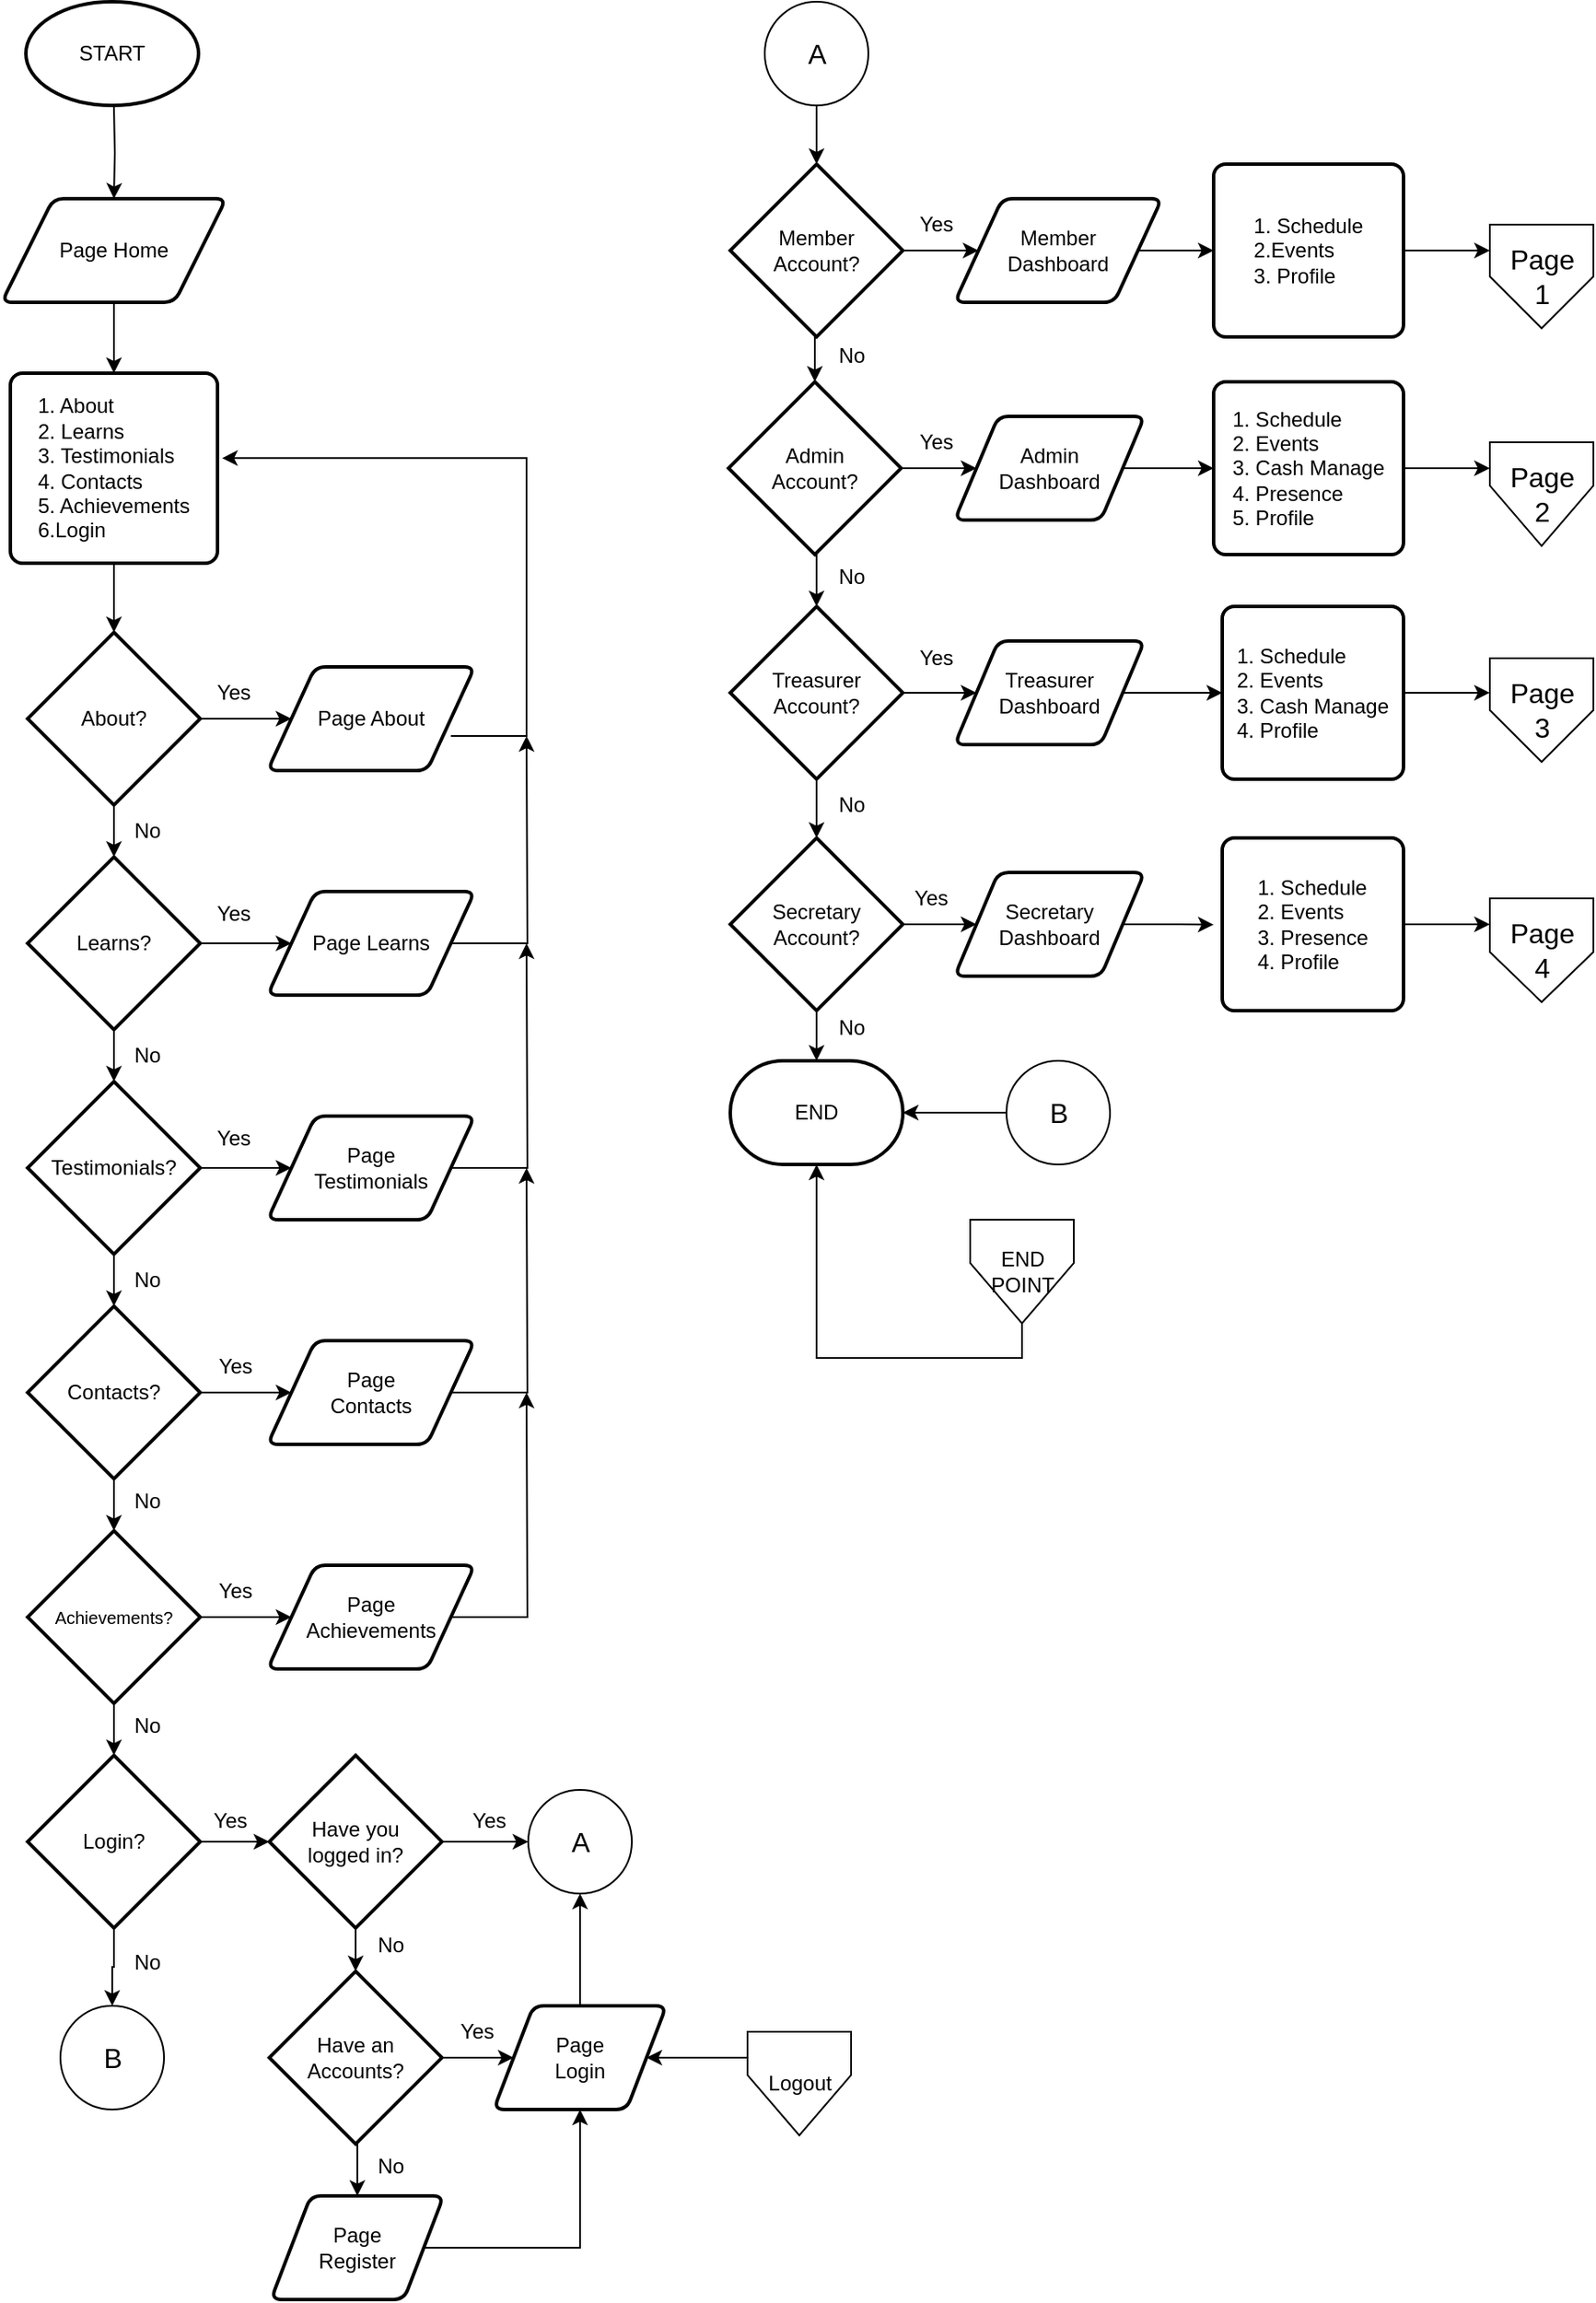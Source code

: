 <mxfile version="24.7.6">
  <diagram name="Page-1" id="wOFecBDlJIVbzIcXYYMD">
    <mxGraphModel dx="1500" dy="873" grid="1" gridSize="10" guides="1" tooltips="1" connect="1" arrows="0" fold="1" page="1" pageScale="1" pageWidth="1169" pageHeight="1654" background="none" math="0" shadow="0">
      <root>
        <mxCell id="0" />
        <mxCell id="1" parent="0" />
        <mxCell id="Z7GuNcyc4GhH8mUC39YF-6" value="" style="edgeStyle=orthogonalEdgeStyle;rounded=0;orthogonalLoop=1;jettySize=auto;html=1;labelBorderColor=none;" parent="1" target="Z7GuNcyc4GhH8mUC39YF-3" edge="1">
          <mxGeometry relative="1" as="geometry">
            <mxPoint x="188" y="220" as="sourcePoint" />
          </mxGeometry>
        </mxCell>
        <mxCell id="Z7GuNcyc4GhH8mUC39YF-1" value="START" style="strokeWidth=2;html=1;shape=mxgraph.flowchart.start_1;whiteSpace=wrap;labelBorderColor=none;" parent="1" vertex="1">
          <mxGeometry x="137" y="160" width="100" height="60" as="geometry" />
        </mxCell>
        <mxCell id="Z7GuNcyc4GhH8mUC39YF-5" value="" style="edgeStyle=orthogonalEdgeStyle;rounded=0;orthogonalLoop=1;jettySize=auto;html=1;labelBorderColor=none;" parent="1" source="Z7GuNcyc4GhH8mUC39YF-3" target="Z7GuNcyc4GhH8mUC39YF-4" edge="1">
          <mxGeometry relative="1" as="geometry" />
        </mxCell>
        <mxCell id="Z7GuNcyc4GhH8mUC39YF-3" value="Page Home" style="shape=parallelogram;html=1;strokeWidth=2;perimeter=parallelogramPerimeter;whiteSpace=wrap;rounded=1;arcSize=12;size=0.23;labelBorderColor=none;" parent="1" vertex="1">
          <mxGeometry x="123" y="274" width="130" height="60" as="geometry" />
        </mxCell>
        <mxCell id="Z7GuNcyc4GhH8mUC39YF-8" value="" style="edgeStyle=orthogonalEdgeStyle;rounded=0;orthogonalLoop=1;jettySize=auto;html=1;labelBorderColor=none;" parent="1" source="Z7GuNcyc4GhH8mUC39YF-4" target="Z7GuNcyc4GhH8mUC39YF-7" edge="1">
          <mxGeometry relative="1" as="geometry" />
        </mxCell>
        <mxCell id="Z7GuNcyc4GhH8mUC39YF-4" value="&lt;div style=&quot;text-align: justify;&quot;&gt;&lt;span style=&quot;background-color: initial;&quot;&gt;1. About&lt;/span&gt;&lt;/div&gt;&lt;div style=&quot;text-align: justify;&quot;&gt;2. Learns&lt;/div&gt;&lt;div style=&quot;text-align: justify;&quot;&gt;3. Testimonials&lt;/div&gt;&lt;div style=&quot;text-align: justify;&quot;&gt;4. Contacts&lt;/div&gt;&lt;div style=&quot;text-align: justify;&quot;&gt;5. Achievements&lt;/div&gt;&lt;div style=&quot;text-align: justify;&quot;&gt;6.Login&lt;/div&gt;" style="rounded=1;whiteSpace=wrap;html=1;absoluteArcSize=1;arcSize=14;strokeWidth=2;labelBorderColor=none;" parent="1" vertex="1">
          <mxGeometry x="128" y="375" width="120" height="110" as="geometry" />
        </mxCell>
        <mxCell id="Z7GuNcyc4GhH8mUC39YF-10" value="" style="edgeStyle=orthogonalEdgeStyle;rounded=0;orthogonalLoop=1;jettySize=auto;html=1;labelBorderColor=none;" parent="1" source="Z7GuNcyc4GhH8mUC39YF-7" target="Z7GuNcyc4GhH8mUC39YF-9" edge="1">
          <mxGeometry relative="1" as="geometry" />
        </mxCell>
        <mxCell id="Z7GuNcyc4GhH8mUC39YF-25" style="edgeStyle=orthogonalEdgeStyle;rounded=0;orthogonalLoop=1;jettySize=auto;html=1;exitX=1;exitY=0.5;exitDx=0;exitDy=0;exitPerimeter=0;entryX=0;entryY=0.5;entryDx=0;entryDy=0;labelBorderColor=none;" parent="1" source="Z7GuNcyc4GhH8mUC39YF-7" target="Z7GuNcyc4GhH8mUC39YF-23" edge="1">
          <mxGeometry relative="1" as="geometry" />
        </mxCell>
        <mxCell id="Z7GuNcyc4GhH8mUC39YF-7" value="About?" style="strokeWidth=2;html=1;shape=mxgraph.flowchart.decision;whiteSpace=wrap;labelBorderColor=none;" parent="1" vertex="1">
          <mxGeometry x="138" y="525" width="100" height="100" as="geometry" />
        </mxCell>
        <mxCell id="Z7GuNcyc4GhH8mUC39YF-13" value="" style="edgeStyle=orthogonalEdgeStyle;rounded=0;orthogonalLoop=1;jettySize=auto;html=1;labelBorderColor=none;" parent="1" source="Z7GuNcyc4GhH8mUC39YF-9" target="Z7GuNcyc4GhH8mUC39YF-12" edge="1">
          <mxGeometry relative="1" as="geometry" />
        </mxCell>
        <mxCell id="Z7GuNcyc4GhH8mUC39YF-31" style="edgeStyle=orthogonalEdgeStyle;rounded=0;orthogonalLoop=1;jettySize=auto;html=1;exitX=1;exitY=0.5;exitDx=0;exitDy=0;exitPerimeter=0;entryX=0;entryY=0.5;entryDx=0;entryDy=0;labelBorderColor=none;" parent="1" source="Z7GuNcyc4GhH8mUC39YF-9" target="Z7GuNcyc4GhH8mUC39YF-30" edge="1">
          <mxGeometry relative="1" as="geometry" />
        </mxCell>
        <mxCell id="Z7GuNcyc4GhH8mUC39YF-9" value="Learns?" style="strokeWidth=2;html=1;shape=mxgraph.flowchart.decision;whiteSpace=wrap;labelBorderColor=none;" parent="1" vertex="1">
          <mxGeometry x="138" y="655" width="100" height="100" as="geometry" />
        </mxCell>
        <mxCell id="Z7GuNcyc4GhH8mUC39YF-11" value="No" style="text;html=1;align=center;verticalAlign=middle;resizable=0;points=[];autosize=1;strokeColor=none;fillColor=none;labelBorderColor=none;" parent="1" vertex="1">
          <mxGeometry x="187" y="625" width="40" height="30" as="geometry" />
        </mxCell>
        <mxCell id="Z7GuNcyc4GhH8mUC39YF-16" value="" style="edgeStyle=orthogonalEdgeStyle;rounded=0;orthogonalLoop=1;jettySize=auto;html=1;labelBorderColor=none;" parent="1" source="Z7GuNcyc4GhH8mUC39YF-12" target="Z7GuNcyc4GhH8mUC39YF-15" edge="1">
          <mxGeometry relative="1" as="geometry" />
        </mxCell>
        <mxCell id="Z7GuNcyc4GhH8mUC39YF-34" style="edgeStyle=orthogonalEdgeStyle;rounded=0;orthogonalLoop=1;jettySize=auto;html=1;exitX=1;exitY=0.5;exitDx=0;exitDy=0;exitPerimeter=0;entryX=0;entryY=0.5;entryDx=0;entryDy=0;labelBorderColor=none;" parent="1" source="Z7GuNcyc4GhH8mUC39YF-12" target="Z7GuNcyc4GhH8mUC39YF-33" edge="1">
          <mxGeometry relative="1" as="geometry" />
        </mxCell>
        <mxCell id="Z7GuNcyc4GhH8mUC39YF-12" value="Testimonials?" style="strokeWidth=2;html=1;shape=mxgraph.flowchart.decision;whiteSpace=wrap;labelBorderColor=none;" parent="1" vertex="1">
          <mxGeometry x="138" y="785" width="100" height="100" as="geometry" />
        </mxCell>
        <mxCell id="Z7GuNcyc4GhH8mUC39YF-14" value="No" style="text;html=1;align=center;verticalAlign=middle;resizable=0;points=[];autosize=1;strokeColor=none;fillColor=none;labelBorderColor=none;" parent="1" vertex="1">
          <mxGeometry x="187" y="755" width="40" height="30" as="geometry" />
        </mxCell>
        <mxCell id="Z7GuNcyc4GhH8mUC39YF-19" value="" style="edgeStyle=orthogonalEdgeStyle;rounded=0;orthogonalLoop=1;jettySize=auto;html=1;labelBorderColor=none;" parent="1" source="Z7GuNcyc4GhH8mUC39YF-15" target="Z7GuNcyc4GhH8mUC39YF-18" edge="1">
          <mxGeometry relative="1" as="geometry" />
        </mxCell>
        <mxCell id="Z7GuNcyc4GhH8mUC39YF-38" style="edgeStyle=orthogonalEdgeStyle;rounded=0;orthogonalLoop=1;jettySize=auto;html=1;exitX=1;exitY=0.5;exitDx=0;exitDy=0;exitPerimeter=0;labelBorderColor=none;" parent="1" source="Z7GuNcyc4GhH8mUC39YF-15" target="Z7GuNcyc4GhH8mUC39YF-36" edge="1">
          <mxGeometry relative="1" as="geometry" />
        </mxCell>
        <mxCell id="Z7GuNcyc4GhH8mUC39YF-15" value="Contacts?" style="strokeWidth=2;html=1;shape=mxgraph.flowchart.decision;whiteSpace=wrap;labelBorderColor=none;" parent="1" vertex="1">
          <mxGeometry x="138" y="915" width="100" height="100" as="geometry" />
        </mxCell>
        <mxCell id="Z7GuNcyc4GhH8mUC39YF-17" value="No" style="text;html=1;align=center;verticalAlign=middle;resizable=0;points=[];autosize=1;strokeColor=none;fillColor=none;labelBorderColor=none;" parent="1" vertex="1">
          <mxGeometry x="187" y="885" width="40" height="30" as="geometry" />
        </mxCell>
        <mxCell id="Z7GuNcyc4GhH8mUC39YF-41" style="edgeStyle=orthogonalEdgeStyle;rounded=0;orthogonalLoop=1;jettySize=auto;html=1;exitX=1;exitY=0.5;exitDx=0;exitDy=0;exitPerimeter=0;entryX=0;entryY=0.5;entryDx=0;entryDy=0;labelBorderColor=none;" parent="1" source="Z7GuNcyc4GhH8mUC39YF-18" target="Z7GuNcyc4GhH8mUC39YF-40" edge="1">
          <mxGeometry relative="1" as="geometry" />
        </mxCell>
        <mxCell id="Z7GuNcyc4GhH8mUC39YF-18" value="&lt;font style=&quot;font-size: 10px;&quot;&gt;Achievements?&lt;/font&gt;" style="strokeWidth=2;html=1;shape=mxgraph.flowchart.decision;whiteSpace=wrap;labelBorderColor=none;" parent="1" vertex="1">
          <mxGeometry x="138" y="1045" width="100" height="100" as="geometry" />
        </mxCell>
        <mxCell id="Z7GuNcyc4GhH8mUC39YF-20" value="No" style="text;html=1;align=center;verticalAlign=middle;resizable=0;points=[];autosize=1;strokeColor=none;fillColor=none;labelBorderColor=none;" parent="1" vertex="1">
          <mxGeometry x="187" y="1013" width="40" height="30" as="geometry" />
        </mxCell>
        <mxCell id="Z7GuNcyc4GhH8mUC39YF-21" value="Login?" style="strokeWidth=2;html=1;shape=mxgraph.flowchart.decision;whiteSpace=wrap;labelBorderColor=none;" parent="1" vertex="1">
          <mxGeometry x="138" y="1175" width="100" height="100" as="geometry" />
        </mxCell>
        <mxCell id="Z7GuNcyc4GhH8mUC39YF-22" style="edgeStyle=orthogonalEdgeStyle;rounded=0;orthogonalLoop=1;jettySize=auto;html=1;exitX=0.5;exitY=1;exitDx=0;exitDy=0;exitPerimeter=0;entryX=0.5;entryY=0;entryDx=0;entryDy=0;entryPerimeter=0;labelBorderColor=none;" parent="1" source="Z7GuNcyc4GhH8mUC39YF-18" target="Z7GuNcyc4GhH8mUC39YF-21" edge="1">
          <mxGeometry relative="1" as="geometry" />
        </mxCell>
        <mxCell id="Z7GuNcyc4GhH8mUC39YF-29" style="edgeStyle=elbowEdgeStyle;rounded=0;orthogonalLoop=1;jettySize=auto;html=1;exitX=1;exitY=0.5;exitDx=0;exitDy=0;entryX=1.022;entryY=0.447;entryDx=0;entryDy=0;entryPerimeter=0;labelBorderColor=none;" parent="1" target="Z7GuNcyc4GhH8mUC39YF-4" edge="1">
          <mxGeometry relative="1" as="geometry">
            <mxPoint x="367" y="425" as="targetPoint" />
            <mxPoint x="383.2" y="585" as="sourcePoint" />
            <Array as="points">
              <mxPoint x="427" y="505" />
            </Array>
          </mxGeometry>
        </mxCell>
        <mxCell id="Z7GuNcyc4GhH8mUC39YF-23" value="Page About" style="shape=parallelogram;html=1;strokeWidth=2;perimeter=parallelogramPerimeter;whiteSpace=wrap;rounded=1;arcSize=12;size=0.23;labelBorderColor=none;" parent="1" vertex="1">
          <mxGeometry x="277" y="545" width="120" height="60" as="geometry" />
        </mxCell>
        <mxCell id="Z7GuNcyc4GhH8mUC39YF-26" value="Yes" style="text;html=1;align=center;verticalAlign=middle;resizable=0;points=[];autosize=1;strokeColor=none;fillColor=none;labelBorderColor=none;" parent="1" vertex="1">
          <mxGeometry x="237" y="545" width="40" height="30" as="geometry" />
        </mxCell>
        <mxCell id="Z7GuNcyc4GhH8mUC39YF-32" style="edgeStyle=orthogonalEdgeStyle;rounded=0;orthogonalLoop=1;jettySize=auto;html=1;exitX=1;exitY=0.5;exitDx=0;exitDy=0;labelBorderColor=none;" parent="1" source="Z7GuNcyc4GhH8mUC39YF-30" edge="1">
          <mxGeometry relative="1" as="geometry">
            <mxPoint x="427" y="585" as="targetPoint" />
          </mxGeometry>
        </mxCell>
        <mxCell id="Z7GuNcyc4GhH8mUC39YF-30" value="Page Learns" style="shape=parallelogram;html=1;strokeWidth=2;perimeter=parallelogramPerimeter;whiteSpace=wrap;rounded=1;arcSize=12;size=0.23;labelBorderColor=none;" parent="1" vertex="1">
          <mxGeometry x="277" y="675" width="120" height="60" as="geometry" />
        </mxCell>
        <mxCell id="Z7GuNcyc4GhH8mUC39YF-35" style="edgeStyle=orthogonalEdgeStyle;rounded=0;orthogonalLoop=1;jettySize=auto;html=1;exitX=1;exitY=0.5;exitDx=0;exitDy=0;labelBorderColor=none;" parent="1" source="Z7GuNcyc4GhH8mUC39YF-33" edge="1">
          <mxGeometry relative="1" as="geometry">
            <mxPoint x="427" y="705" as="targetPoint" />
          </mxGeometry>
        </mxCell>
        <mxCell id="Z7GuNcyc4GhH8mUC39YF-33" value="Page&lt;div&gt;Testimonials&lt;/div&gt;" style="shape=parallelogram;html=1;strokeWidth=2;perimeter=parallelogramPerimeter;whiteSpace=wrap;rounded=1;arcSize=12;size=0.23;labelBorderColor=none;" parent="1" vertex="1">
          <mxGeometry x="277" y="805" width="120" height="60" as="geometry" />
        </mxCell>
        <mxCell id="Z7GuNcyc4GhH8mUC39YF-39" style="edgeStyle=orthogonalEdgeStyle;rounded=0;orthogonalLoop=1;jettySize=auto;html=1;exitX=1;exitY=0.5;exitDx=0;exitDy=0;labelBorderColor=none;" parent="1" source="Z7GuNcyc4GhH8mUC39YF-36" edge="1">
          <mxGeometry relative="1" as="geometry">
            <mxPoint x="427" y="835" as="targetPoint" />
          </mxGeometry>
        </mxCell>
        <mxCell id="Z7GuNcyc4GhH8mUC39YF-36" value="Page&lt;div&gt;Contacts&lt;/div&gt;" style="shape=parallelogram;html=1;strokeWidth=2;perimeter=parallelogramPerimeter;whiteSpace=wrap;rounded=1;arcSize=12;size=0.23;labelBorderColor=none;" parent="1" vertex="1">
          <mxGeometry x="277" y="935" width="120" height="60" as="geometry" />
        </mxCell>
        <mxCell id="Z7GuNcyc4GhH8mUC39YF-42" style="edgeStyle=orthogonalEdgeStyle;rounded=0;orthogonalLoop=1;jettySize=auto;html=1;exitX=1;exitY=0.5;exitDx=0;exitDy=0;labelBorderColor=none;" parent="1" source="Z7GuNcyc4GhH8mUC39YF-40" edge="1">
          <mxGeometry relative="1" as="geometry">
            <mxPoint x="427" y="965" as="targetPoint" />
          </mxGeometry>
        </mxCell>
        <mxCell id="Z7GuNcyc4GhH8mUC39YF-40" value="Page&lt;div&gt;Achievements&lt;/div&gt;" style="shape=parallelogram;html=1;strokeWidth=2;perimeter=parallelogramPerimeter;whiteSpace=wrap;rounded=1;arcSize=12;size=0.23;labelBorderColor=none;" parent="1" vertex="1">
          <mxGeometry x="277" y="1065" width="120" height="60" as="geometry" />
        </mxCell>
        <mxCell id="K-VxU4fRmzj4R5okDVpe-3" style="edgeStyle=orthogonalEdgeStyle;rounded=0;orthogonalLoop=1;jettySize=auto;html=1;exitX=1;exitY=0.5;exitDx=0;exitDy=0;exitPerimeter=0;labelBorderColor=none;" parent="1" source="Z7GuNcyc4GhH8mUC39YF-43" target="K-VxU4fRmzj4R5okDVpe-2" edge="1">
          <mxGeometry relative="1" as="geometry" />
        </mxCell>
        <mxCell id="K-VxU4fRmzj4R5okDVpe-6" style="edgeStyle=orthogonalEdgeStyle;rounded=0;orthogonalLoop=1;jettySize=auto;html=1;exitX=0.5;exitY=1;exitDx=0;exitDy=0;exitPerimeter=0;entryX=0.5;entryY=0;entryDx=0;entryDy=0;labelBorderColor=none;" parent="1" source="Z7GuNcyc4GhH8mUC39YF-43" target="K-VxU4fRmzj4R5okDVpe-5" edge="1">
          <mxGeometry relative="1" as="geometry" />
        </mxCell>
        <mxCell id="Z7GuNcyc4GhH8mUC39YF-43" value="&lt;font style=&quot;font-size: 12px;&quot;&gt;Have an&lt;/font&gt;&lt;div&gt;&lt;font style=&quot;font-size: 12px;&quot;&gt;Accounts?&lt;/font&gt;&lt;/div&gt;" style="strokeWidth=2;html=1;shape=mxgraph.flowchart.decision;whiteSpace=wrap;labelBorderColor=none;" parent="1" vertex="1">
          <mxGeometry x="278" y="1300" width="100" height="100" as="geometry" />
        </mxCell>
        <mxCell id="Z7GuNcyc4GhH8mUC39YF-45" value="No" style="text;html=1;align=center;verticalAlign=middle;resizable=0;points=[];autosize=1;strokeColor=none;fillColor=none;labelBorderColor=none;" parent="1" vertex="1">
          <mxGeometry x="187" y="1143" width="40" height="30" as="geometry" />
        </mxCell>
        <mxCell id="Z7GuNcyc4GhH8mUC39YF-46" value="Yes" style="text;html=1;align=center;verticalAlign=middle;resizable=0;points=[];autosize=1;strokeColor=none;fillColor=none;labelBorderColor=none;" parent="1" vertex="1">
          <mxGeometry x="237" y="673" width="40" height="30" as="geometry" />
        </mxCell>
        <mxCell id="Z7GuNcyc4GhH8mUC39YF-47" value="Yes" style="text;html=1;align=center;verticalAlign=middle;resizable=0;points=[];autosize=1;strokeColor=none;fillColor=none;labelBorderColor=none;" parent="1" vertex="1">
          <mxGeometry x="237" y="803" width="40" height="30" as="geometry" />
        </mxCell>
        <mxCell id="Z7GuNcyc4GhH8mUC39YF-48" value="Yes" style="text;html=1;align=center;verticalAlign=middle;resizable=0;points=[];autosize=1;strokeColor=none;fillColor=none;labelBorderColor=none;" parent="1" vertex="1">
          <mxGeometry x="238" y="935" width="40" height="30" as="geometry" />
        </mxCell>
        <mxCell id="Z7GuNcyc4GhH8mUC39YF-49" value="Yes" style="text;html=1;align=center;verticalAlign=middle;resizable=0;points=[];autosize=1;strokeColor=none;fillColor=none;labelBorderColor=none;" parent="1" vertex="1">
          <mxGeometry x="238" y="1065" width="40" height="30" as="geometry" />
        </mxCell>
        <mxCell id="K-VxU4fRmzj4R5okDVpe-2" value="Page&lt;div&gt;Login&lt;/div&gt;" style="shape=parallelogram;html=1;strokeWidth=2;perimeter=parallelogramPerimeter;whiteSpace=wrap;rounded=1;arcSize=12;size=0.23;labelBorderColor=none;" parent="1" vertex="1">
          <mxGeometry x="408" y="1320" width="100" height="60" as="geometry" />
        </mxCell>
        <mxCell id="K-VxU4fRmzj4R5okDVpe-4" value="Yes" style="text;html=1;align=center;verticalAlign=middle;resizable=0;points=[];autosize=1;strokeColor=none;fillColor=none;labelBorderColor=none;" parent="1" vertex="1">
          <mxGeometry x="378" y="1320" width="40" height="30" as="geometry" />
        </mxCell>
        <mxCell id="K-VxU4fRmzj4R5okDVpe-32" style="edgeStyle=orthogonalEdgeStyle;rounded=0;orthogonalLoop=1;jettySize=auto;html=1;exitX=1;exitY=0.5;exitDx=0;exitDy=0;entryX=0.5;entryY=1;entryDx=0;entryDy=0;labelBorderColor=none;" parent="1" source="K-VxU4fRmzj4R5okDVpe-5" target="K-VxU4fRmzj4R5okDVpe-2" edge="1">
          <mxGeometry relative="1" as="geometry">
            <mxPoint x="416" y="1460.385" as="targetPoint" />
          </mxGeometry>
        </mxCell>
        <mxCell id="K-VxU4fRmzj4R5okDVpe-5" value="Page&lt;div&gt;Register&lt;/div&gt;" style="shape=parallelogram;html=1;strokeWidth=2;perimeter=parallelogramPerimeter;whiteSpace=wrap;rounded=1;arcSize=12;size=0.23;labelBorderColor=none;" parent="1" vertex="1">
          <mxGeometry x="279" y="1430" width="100" height="60" as="geometry" />
        </mxCell>
        <mxCell id="K-VxU4fRmzj4R5okDVpe-8" value="No" style="text;html=1;align=center;verticalAlign=middle;resizable=0;points=[];autosize=1;strokeColor=none;fillColor=none;labelBorderColor=none;" parent="1" vertex="1">
          <mxGeometry x="328" y="1398" width="40" height="30" as="geometry" />
        </mxCell>
        <mxCell id="K-VxU4fRmzj4R5okDVpe-10" value="&lt;font style=&quot;font-size: 16px;&quot;&gt;A&lt;/font&gt;" style="verticalLabelPosition=middle;verticalAlign=middle;html=1;shape=mxgraph.flowchart.on-page_reference;labelPosition=center;align=center;labelBorderColor=none;" parent="1" vertex="1">
          <mxGeometry x="428" y="1195" width="60" height="60" as="geometry" />
        </mxCell>
        <mxCell id="K-VxU4fRmzj4R5okDVpe-13" style="edgeStyle=orthogonalEdgeStyle;rounded=0;orthogonalLoop=1;jettySize=auto;html=1;exitX=0.5;exitY=0;exitDx=0;exitDy=0;entryX=0.5;entryY=1;entryDx=0;entryDy=0;entryPerimeter=0;labelBorderColor=none;" parent="1" source="K-VxU4fRmzj4R5okDVpe-2" target="K-VxU4fRmzj4R5okDVpe-10" edge="1">
          <mxGeometry relative="1" as="geometry" />
        </mxCell>
        <mxCell id="K-VxU4fRmzj4R5okDVpe-14" value="&lt;font style=&quot;font-size: 16px;&quot;&gt;A&lt;/font&gt;" style="verticalLabelPosition=middle;verticalAlign=middle;html=1;shape=mxgraph.flowchart.on-page_reference;labelPosition=center;align=center;labelBorderColor=none;" parent="1" vertex="1">
          <mxGeometry x="565" y="160" width="60" height="60" as="geometry" />
        </mxCell>
        <mxCell id="K-VxU4fRmzj4R5okDVpe-19" style="edgeStyle=orthogonalEdgeStyle;rounded=0;orthogonalLoop=1;jettySize=auto;html=1;exitX=1;exitY=0.5;exitDx=0;exitDy=0;exitPerimeter=0;entryX=0;entryY=0.5;entryDx=0;entryDy=0;labelBorderColor=none;" parent="1" source="K-VxU4fRmzj4R5okDVpe-16" target="K-VxU4fRmzj4R5okDVpe-18" edge="1">
          <mxGeometry relative="1" as="geometry" />
        </mxCell>
        <mxCell id="K-VxU4fRmzj4R5okDVpe-16" value="Member&lt;div&gt;Account?&lt;/div&gt;" style="strokeWidth=2;html=1;shape=mxgraph.flowchart.decision;whiteSpace=wrap;labelBorderColor=none;" parent="1" vertex="1">
          <mxGeometry x="545" y="254" width="100" height="100" as="geometry" />
        </mxCell>
        <mxCell id="K-VxU4fRmzj4R5okDVpe-17" style="edgeStyle=orthogonalEdgeStyle;rounded=0;orthogonalLoop=1;jettySize=auto;html=1;exitX=0.5;exitY=1;exitDx=0;exitDy=0;exitPerimeter=0;entryX=0.5;entryY=0;entryDx=0;entryDy=0;entryPerimeter=0;labelBorderColor=none;" parent="1" source="K-VxU4fRmzj4R5okDVpe-14" target="K-VxU4fRmzj4R5okDVpe-16" edge="1">
          <mxGeometry relative="1" as="geometry" />
        </mxCell>
        <mxCell id="K-VxU4fRmzj4R5okDVpe-22" style="edgeStyle=orthogonalEdgeStyle;rounded=0;orthogonalLoop=1;jettySize=auto;html=1;exitX=1;exitY=0.5;exitDx=0;exitDy=0;entryX=0;entryY=0.5;entryDx=0;entryDy=0;labelBorderColor=none;" parent="1" source="K-VxU4fRmzj4R5okDVpe-18" target="K-VxU4fRmzj4R5okDVpe-21" edge="1">
          <mxGeometry relative="1" as="geometry" />
        </mxCell>
        <mxCell id="K-VxU4fRmzj4R5okDVpe-18" value="&lt;div&gt;Member&lt;/div&gt;&lt;div&gt;Dashboard&lt;/div&gt;" style="shape=parallelogram;html=1;strokeWidth=2;perimeter=parallelogramPerimeter;whiteSpace=wrap;rounded=1;arcSize=12;size=0.23;labelBorderColor=none;" parent="1" vertex="1">
          <mxGeometry x="675" y="274" width="120" height="60" as="geometry" />
        </mxCell>
        <mxCell id="K-VxU4fRmzj4R5okDVpe-20" value="Yes" style="text;html=1;align=center;verticalAlign=middle;resizable=0;points=[];autosize=1;strokeColor=none;fillColor=none;labelBorderColor=none;" parent="1" vertex="1">
          <mxGeometry x="644" y="274" width="40" height="30" as="geometry" />
        </mxCell>
        <mxCell id="S5sTAT7ZZBU8H_Rt4JTI-24" style="edgeStyle=orthogonalEdgeStyle;rounded=0;orthogonalLoop=1;jettySize=auto;html=1;exitX=1;exitY=0.5;exitDx=0;exitDy=0;entryX=0;entryY=0.25;entryDx=0;entryDy=0;labelBorderColor=none;" parent="1" source="K-VxU4fRmzj4R5okDVpe-21" target="S5sTAT7ZZBU8H_Rt4JTI-14" edge="1">
          <mxGeometry relative="1" as="geometry" />
        </mxCell>
        <mxCell id="K-VxU4fRmzj4R5okDVpe-21" value="&lt;div style=&quot;text-align: justify;&quot;&gt;&lt;span style=&quot;background-color: initial;&quot;&gt;1. Schedule&lt;/span&gt;&lt;/div&gt;&lt;div style=&quot;text-align: justify;&quot;&gt;2.Events&lt;/div&gt;&lt;div style=&quot;text-align: justify;&quot;&gt;3. Profile&lt;/div&gt;" style="rounded=1;whiteSpace=wrap;html=1;absoluteArcSize=1;arcSize=14;strokeWidth=2;labelBorderColor=none;" parent="1" vertex="1">
          <mxGeometry x="825" y="254" width="110" height="100" as="geometry" />
        </mxCell>
        <mxCell id="K-VxU4fRmzj4R5okDVpe-28" style="edgeStyle=orthogonalEdgeStyle;rounded=0;orthogonalLoop=1;jettySize=auto;html=1;exitX=1;exitY=0.5;exitDx=0;exitDy=0;exitPerimeter=0;entryX=0;entryY=0.5;entryDx=0;entryDy=0;labelBorderColor=none;" parent="1" source="K-VxU4fRmzj4R5okDVpe-23" target="K-VxU4fRmzj4R5okDVpe-26" edge="1">
          <mxGeometry relative="1" as="geometry" />
        </mxCell>
        <mxCell id="K-VxU4fRmzj4R5okDVpe-23" value="Admin&lt;div&gt;Account?&lt;/div&gt;" style="strokeWidth=2;html=1;shape=mxgraph.flowchart.decision;whiteSpace=wrap;labelBorderColor=none;" parent="1" vertex="1">
          <mxGeometry x="544" y="380" width="100" height="100" as="geometry" />
        </mxCell>
        <mxCell id="K-VxU4fRmzj4R5okDVpe-24" style="edgeStyle=orthogonalEdgeStyle;rounded=0;orthogonalLoop=1;jettySize=auto;html=1;exitX=0.5;exitY=1;exitDx=0;exitDy=0;exitPerimeter=0;entryX=0.5;entryY=0;entryDx=0;entryDy=0;entryPerimeter=0;labelBorderColor=none;" parent="1" source="K-VxU4fRmzj4R5okDVpe-16" target="K-VxU4fRmzj4R5okDVpe-23" edge="1">
          <mxGeometry relative="1" as="geometry" />
        </mxCell>
        <mxCell id="K-VxU4fRmzj4R5okDVpe-25" value="No" style="text;html=1;align=center;verticalAlign=middle;resizable=0;points=[];autosize=1;strokeColor=none;fillColor=none;labelBorderColor=none;" parent="1" vertex="1">
          <mxGeometry x="595" y="350" width="40" height="30" as="geometry" />
        </mxCell>
        <mxCell id="K-VxU4fRmzj4R5okDVpe-31" style="edgeStyle=orthogonalEdgeStyle;rounded=0;orthogonalLoop=1;jettySize=auto;html=1;exitX=1;exitY=0.5;exitDx=0;exitDy=0;entryX=0;entryY=0.5;entryDx=0;entryDy=0;labelBorderColor=none;" parent="1" source="K-VxU4fRmzj4R5okDVpe-26" target="K-VxU4fRmzj4R5okDVpe-30" edge="1">
          <mxGeometry relative="1" as="geometry" />
        </mxCell>
        <mxCell id="K-VxU4fRmzj4R5okDVpe-26" value="Admin&lt;div&gt;Dashboard&lt;/div&gt;" style="shape=parallelogram;html=1;strokeWidth=2;perimeter=parallelogramPerimeter;whiteSpace=wrap;rounded=1;arcSize=12;size=0.23;labelBorderColor=none;" parent="1" vertex="1">
          <mxGeometry x="675" y="400" width="110" height="60" as="geometry" />
        </mxCell>
        <mxCell id="K-VxU4fRmzj4R5okDVpe-29" value="Yes" style="text;html=1;align=center;verticalAlign=middle;resizable=0;points=[];autosize=1;strokeColor=none;fillColor=none;labelBorderColor=none;" parent="1" vertex="1">
          <mxGeometry x="644" y="400" width="40" height="30" as="geometry" />
        </mxCell>
        <mxCell id="S5sTAT7ZZBU8H_Rt4JTI-23" style="edgeStyle=orthogonalEdgeStyle;rounded=0;orthogonalLoop=1;jettySize=auto;html=1;exitX=1;exitY=0.5;exitDx=0;exitDy=0;entryX=0;entryY=0.25;entryDx=0;entryDy=0;labelBorderColor=none;" parent="1" source="K-VxU4fRmzj4R5okDVpe-30" target="S5sTAT7ZZBU8H_Rt4JTI-16" edge="1">
          <mxGeometry relative="1" as="geometry" />
        </mxCell>
        <mxCell id="K-VxU4fRmzj4R5okDVpe-30" value="&lt;div style=&quot;text-align: justify;&quot;&gt;&lt;span style=&quot;background-color: initial;&quot;&gt;1. Schedule&lt;/span&gt;&lt;/div&gt;&lt;div style=&quot;text-align: justify;&quot;&gt;2. Events&lt;/div&gt;&lt;div style=&quot;text-align: justify;&quot;&gt;3. Cash Manage&lt;/div&gt;&lt;div style=&quot;text-align: justify;&quot;&gt;4. Presence&lt;/div&gt;&lt;div style=&quot;text-align: justify;&quot;&gt;5. Profile&lt;/div&gt;" style="rounded=1;whiteSpace=wrap;html=1;absoluteArcSize=1;arcSize=14;strokeWidth=2;labelBorderColor=none;" parent="1" vertex="1">
          <mxGeometry x="825" y="380" width="110" height="100" as="geometry" />
        </mxCell>
        <mxCell id="K-VxU4fRmzj4R5okDVpe-37" style="edgeStyle=orthogonalEdgeStyle;rounded=0;orthogonalLoop=1;jettySize=auto;html=1;exitX=1;exitY=0.5;exitDx=0;exitDy=0;exitPerimeter=0;entryX=0;entryY=0.5;entryDx=0;entryDy=0;labelBorderColor=none;" parent="1" source="K-VxU4fRmzj4R5okDVpe-33" target="K-VxU4fRmzj4R5okDVpe-36" edge="1">
          <mxGeometry relative="1" as="geometry" />
        </mxCell>
        <mxCell id="K-VxU4fRmzj4R5okDVpe-33" value="&lt;div&gt;Treasurer&lt;/div&gt;&lt;div&gt;Account?&lt;/div&gt;" style="strokeWidth=2;html=1;shape=mxgraph.flowchart.decision;whiteSpace=wrap;labelBorderColor=none;" parent="1" vertex="1">
          <mxGeometry x="545" y="510" width="100" height="100" as="geometry" />
        </mxCell>
        <mxCell id="K-VxU4fRmzj4R5okDVpe-34" style="edgeStyle=orthogonalEdgeStyle;rounded=0;orthogonalLoop=1;jettySize=auto;html=1;exitX=0.5;exitY=1;exitDx=0;exitDy=0;exitPerimeter=0;entryX=0.5;entryY=0;entryDx=0;entryDy=0;entryPerimeter=0;labelBorderColor=none;" parent="1" source="K-VxU4fRmzj4R5okDVpe-23" target="K-VxU4fRmzj4R5okDVpe-33" edge="1">
          <mxGeometry relative="1" as="geometry" />
        </mxCell>
        <mxCell id="K-VxU4fRmzj4R5okDVpe-35" value="No" style="text;html=1;align=center;verticalAlign=middle;resizable=0;points=[];autosize=1;strokeColor=none;fillColor=none;labelBorderColor=none;" parent="1" vertex="1">
          <mxGeometry x="595" y="478" width="40" height="30" as="geometry" />
        </mxCell>
        <mxCell id="K-VxU4fRmzj4R5okDVpe-39" style="edgeStyle=orthogonalEdgeStyle;rounded=0;orthogonalLoop=1;jettySize=auto;html=1;exitX=1;exitY=0.5;exitDx=0;exitDy=0;entryX=0;entryY=0.5;entryDx=0;entryDy=0;labelBorderColor=none;" parent="1" source="K-VxU4fRmzj4R5okDVpe-36" target="K-VxU4fRmzj4R5okDVpe-38" edge="1">
          <mxGeometry relative="1" as="geometry" />
        </mxCell>
        <mxCell id="K-VxU4fRmzj4R5okDVpe-36" value="Treasurer&lt;div&gt;Dashboard&lt;/div&gt;" style="shape=parallelogram;html=1;strokeWidth=2;perimeter=parallelogramPerimeter;whiteSpace=wrap;rounded=1;arcSize=12;size=0.23;labelBorderColor=none;" parent="1" vertex="1">
          <mxGeometry x="675" y="530" width="110" height="60" as="geometry" />
        </mxCell>
        <mxCell id="K-VxU4fRmzj4R5okDVpe-38" value="&lt;div style=&quot;text-align: justify;&quot;&gt;&lt;span style=&quot;background-color: initial;&quot;&gt;1. Schedule&lt;/span&gt;&lt;/div&gt;&lt;div style=&quot;text-align: justify;&quot;&gt;2. Events&lt;/div&gt;&lt;div style=&quot;text-align: justify;&quot;&gt;3. Cash Manage&lt;/div&gt;&lt;div style=&quot;text-align: justify;&quot;&gt;4. Profile&lt;/div&gt;" style="rounded=1;whiteSpace=wrap;html=1;absoluteArcSize=1;arcSize=14;strokeWidth=2;labelBorderColor=none;" parent="1" vertex="1">
          <mxGeometry x="830" y="510" width="105" height="100" as="geometry" />
        </mxCell>
        <mxCell id="K-VxU4fRmzj4R5okDVpe-45" style="edgeStyle=orthogonalEdgeStyle;rounded=0;orthogonalLoop=1;jettySize=auto;html=1;exitX=1;exitY=0.5;exitDx=0;exitDy=0;exitPerimeter=0;entryX=0;entryY=0.5;entryDx=0;entryDy=0;labelBorderColor=none;" parent="1" source="K-VxU4fRmzj4R5okDVpe-40" target="K-VxU4fRmzj4R5okDVpe-44" edge="1">
          <mxGeometry relative="1" as="geometry" />
        </mxCell>
        <mxCell id="K-VxU4fRmzj4R5okDVpe-40" value="Secretary&lt;div&gt;Account?&lt;/div&gt;" style="strokeWidth=2;html=1;shape=mxgraph.flowchart.decision;whiteSpace=wrap;labelBorderColor=none;" parent="1" vertex="1">
          <mxGeometry x="545" y="644" width="100" height="100" as="geometry" />
        </mxCell>
        <mxCell id="K-VxU4fRmzj4R5okDVpe-41" style="edgeStyle=orthogonalEdgeStyle;rounded=0;orthogonalLoop=1;jettySize=auto;html=1;exitX=0.5;exitY=1;exitDx=0;exitDy=0;exitPerimeter=0;entryX=0.5;entryY=0;entryDx=0;entryDy=0;entryPerimeter=0;labelBorderColor=none;" parent="1" source="K-VxU4fRmzj4R5okDVpe-33" target="K-VxU4fRmzj4R5okDVpe-40" edge="1">
          <mxGeometry relative="1" as="geometry" />
        </mxCell>
        <mxCell id="K-VxU4fRmzj4R5okDVpe-42" value="No" style="text;html=1;align=center;verticalAlign=middle;resizable=0;points=[];autosize=1;strokeColor=none;fillColor=none;labelBorderColor=none;" parent="1" vertex="1">
          <mxGeometry x="595" y="610" width="40" height="30" as="geometry" />
        </mxCell>
        <mxCell id="K-VxU4fRmzj4R5okDVpe-43" value="Yes" style="text;html=1;align=center;verticalAlign=middle;resizable=0;points=[];autosize=1;strokeColor=none;fillColor=none;labelBorderColor=none;" parent="1" vertex="1">
          <mxGeometry x="644" y="525" width="40" height="30" as="geometry" />
        </mxCell>
        <mxCell id="K-VxU4fRmzj4R5okDVpe-48" style="edgeStyle=orthogonalEdgeStyle;rounded=0;orthogonalLoop=1;jettySize=auto;html=1;exitX=1;exitY=0.5;exitDx=0;exitDy=0;labelBorderColor=none;" parent="1" source="K-VxU4fRmzj4R5okDVpe-44" edge="1">
          <mxGeometry relative="1" as="geometry">
            <mxPoint x="825" y="694.19" as="targetPoint" />
          </mxGeometry>
        </mxCell>
        <mxCell id="K-VxU4fRmzj4R5okDVpe-44" value="Secretary&lt;div&gt;Dashboard&lt;/div&gt;" style="shape=parallelogram;html=1;strokeWidth=2;perimeter=parallelogramPerimeter;whiteSpace=wrap;rounded=1;arcSize=12;size=0.23;labelBorderColor=none;" parent="1" vertex="1">
          <mxGeometry x="675" y="664" width="110" height="60" as="geometry" />
        </mxCell>
        <mxCell id="K-VxU4fRmzj4R5okDVpe-46" value="Yes" style="text;html=1;align=center;verticalAlign=middle;resizable=0;points=[];autosize=1;strokeColor=none;fillColor=none;labelBorderColor=none;" parent="1" vertex="1">
          <mxGeometry x="641" y="664" width="40" height="30" as="geometry" />
        </mxCell>
        <mxCell id="S5sTAT7ZZBU8H_Rt4JTI-21" style="edgeStyle=orthogonalEdgeStyle;rounded=0;orthogonalLoop=1;jettySize=auto;html=1;exitX=1;exitY=0.5;exitDx=0;exitDy=0;entryX=0;entryY=0.25;entryDx=0;entryDy=0;labelBorderColor=none;" parent="1" source="K-VxU4fRmzj4R5okDVpe-47" target="S5sTAT7ZZBU8H_Rt4JTI-20" edge="1">
          <mxGeometry relative="1" as="geometry" />
        </mxCell>
        <mxCell id="K-VxU4fRmzj4R5okDVpe-47" value="&lt;div style=&quot;text-align: justify;&quot;&gt;&lt;span style=&quot;background-color: initial;&quot;&gt;1. Schedule&lt;/span&gt;&lt;/div&gt;&lt;div style=&quot;text-align: justify;&quot;&gt;2. Events&lt;/div&gt;&lt;div style=&quot;text-align: justify;&quot;&gt;3. Presence&lt;/div&gt;&lt;div style=&quot;text-align: justify;&quot;&gt;4. Profile&lt;/div&gt;" style="rounded=1;whiteSpace=wrap;html=1;absoluteArcSize=1;arcSize=14;strokeWidth=2;labelBorderColor=none;" parent="1" vertex="1">
          <mxGeometry x="830" y="644" width="105" height="100" as="geometry" />
        </mxCell>
        <mxCell id="S5sTAT7ZZBU8H_Rt4JTI-1" value="END" style="strokeWidth=2;html=1;shape=mxgraph.flowchart.terminator;whiteSpace=wrap;labelBorderColor=none;" parent="1" vertex="1">
          <mxGeometry x="545" y="773" width="100" height="60" as="geometry" />
        </mxCell>
        <mxCell id="S5sTAT7ZZBU8H_Rt4JTI-2" style="edgeStyle=orthogonalEdgeStyle;rounded=0;orthogonalLoop=1;jettySize=auto;html=1;exitX=0.5;exitY=1;exitDx=0;exitDy=0;exitPerimeter=0;entryX=0.5;entryY=0;entryDx=0;entryDy=0;entryPerimeter=0;labelBorderColor=none;" parent="1" source="K-VxU4fRmzj4R5okDVpe-40" target="S5sTAT7ZZBU8H_Rt4JTI-1" edge="1">
          <mxGeometry relative="1" as="geometry" />
        </mxCell>
        <mxCell id="S5sTAT7ZZBU8H_Rt4JTI-3" value="Have you&lt;div&gt;logged in?&lt;/div&gt;" style="strokeWidth=2;html=1;shape=mxgraph.flowchart.decision;whiteSpace=wrap;labelBorderColor=none;" parent="1" vertex="1">
          <mxGeometry x="278" y="1175" width="100" height="100" as="geometry" />
        </mxCell>
        <mxCell id="S5sTAT7ZZBU8H_Rt4JTI-4" style="edgeStyle=orthogonalEdgeStyle;rounded=0;orthogonalLoop=1;jettySize=auto;html=1;exitX=1;exitY=0.5;exitDx=0;exitDy=0;exitPerimeter=0;entryX=0;entryY=0.5;entryDx=0;entryDy=0;entryPerimeter=0;labelBorderColor=none;" parent="1" source="Z7GuNcyc4GhH8mUC39YF-21" target="S5sTAT7ZZBU8H_Rt4JTI-3" edge="1">
          <mxGeometry relative="1" as="geometry" />
        </mxCell>
        <mxCell id="S5sTAT7ZZBU8H_Rt4JTI-5" value="Yes" style="text;html=1;align=center;verticalAlign=middle;resizable=0;points=[];autosize=1;strokeColor=none;fillColor=none;labelBorderColor=none;" parent="1" vertex="1">
          <mxGeometry x="235" y="1198" width="40" height="30" as="geometry" />
        </mxCell>
        <mxCell id="S5sTAT7ZZBU8H_Rt4JTI-6" style="edgeStyle=orthogonalEdgeStyle;rounded=0;orthogonalLoop=1;jettySize=auto;html=1;exitX=0.5;exitY=1;exitDx=0;exitDy=0;exitPerimeter=0;entryX=0.5;entryY=0;entryDx=0;entryDy=0;entryPerimeter=0;labelBorderColor=none;" parent="1" source="S5sTAT7ZZBU8H_Rt4JTI-3" target="Z7GuNcyc4GhH8mUC39YF-43" edge="1">
          <mxGeometry relative="1" as="geometry" />
        </mxCell>
        <mxCell id="S5sTAT7ZZBU8H_Rt4JTI-7" style="edgeStyle=orthogonalEdgeStyle;rounded=0;orthogonalLoop=1;jettySize=auto;html=1;exitX=1;exitY=0.5;exitDx=0;exitDy=0;exitPerimeter=0;entryX=0;entryY=0.5;entryDx=0;entryDy=0;entryPerimeter=0;labelBorderColor=none;" parent="1" source="S5sTAT7ZZBU8H_Rt4JTI-3" target="K-VxU4fRmzj4R5okDVpe-10" edge="1">
          <mxGeometry relative="1" as="geometry" />
        </mxCell>
        <mxCell id="S5sTAT7ZZBU8H_Rt4JTI-8" value="Yes" style="text;html=1;align=center;verticalAlign=middle;resizable=0;points=[];autosize=1;strokeColor=none;fillColor=none;labelBorderColor=none;" parent="1" vertex="1">
          <mxGeometry x="385" y="1198" width="40" height="30" as="geometry" />
        </mxCell>
        <mxCell id="S5sTAT7ZZBU8H_Rt4JTI-9" value="&lt;font style=&quot;font-size: 16px;&quot;&gt;B&lt;/font&gt;" style="verticalLabelPosition=middle;verticalAlign=middle;html=1;shape=mxgraph.flowchart.on-page_reference;labelPosition=center;align=center;labelBorderColor=none;" parent="1" vertex="1">
          <mxGeometry x="157" y="1320" width="60" height="60" as="geometry" />
        </mxCell>
        <mxCell id="S5sTAT7ZZBU8H_Rt4JTI-10" style="edgeStyle=orthogonalEdgeStyle;rounded=0;orthogonalLoop=1;jettySize=auto;html=1;exitX=0.5;exitY=1;exitDx=0;exitDy=0;exitPerimeter=0;entryX=0.5;entryY=0;entryDx=0;entryDy=0;entryPerimeter=0;labelBorderColor=none;" parent="1" source="Z7GuNcyc4GhH8mUC39YF-21" target="S5sTAT7ZZBU8H_Rt4JTI-9" edge="1">
          <mxGeometry relative="1" as="geometry" />
        </mxCell>
        <mxCell id="S5sTAT7ZZBU8H_Rt4JTI-11" value="No" style="text;html=1;align=center;verticalAlign=middle;resizable=0;points=[];autosize=1;strokeColor=none;fillColor=none;labelBorderColor=none;" parent="1" vertex="1">
          <mxGeometry x="187" y="1280" width="40" height="30" as="geometry" />
        </mxCell>
        <mxCell id="S5sTAT7ZZBU8H_Rt4JTI-12" value="&lt;font style=&quot;font-size: 16px;&quot;&gt;B&lt;/font&gt;" style="verticalLabelPosition=middle;verticalAlign=middle;html=1;shape=mxgraph.flowchart.on-page_reference;labelPosition=center;align=center;labelBorderColor=none;" parent="1" vertex="1">
          <mxGeometry x="705" y="773" width="60" height="60" as="geometry" />
        </mxCell>
        <mxCell id="S5sTAT7ZZBU8H_Rt4JTI-13" style="edgeStyle=orthogonalEdgeStyle;rounded=0;orthogonalLoop=1;jettySize=auto;html=1;exitX=0;exitY=0.5;exitDx=0;exitDy=0;exitPerimeter=0;entryX=1;entryY=0.5;entryDx=0;entryDy=0;entryPerimeter=0;labelBorderColor=none;" parent="1" source="S5sTAT7ZZBU8H_Rt4JTI-12" target="S5sTAT7ZZBU8H_Rt4JTI-1" edge="1">
          <mxGeometry relative="1" as="geometry" />
        </mxCell>
        <mxCell id="S5sTAT7ZZBU8H_Rt4JTI-14" value="&lt;font style=&quot;font-size: 16px;&quot;&gt;Page&lt;/font&gt;&lt;div&gt;&lt;font style=&quot;font-size: 16px;&quot;&gt;1&lt;/font&gt;&lt;/div&gt;" style="verticalLabelPosition=middle;verticalAlign=middle;html=1;shape=offPageConnector;rounded=0;size=0.5;labelPosition=center;align=center;fontSize=13;labelBorderColor=none;" parent="1" vertex="1">
          <mxGeometry x="985" y="289" width="60" height="60" as="geometry" />
        </mxCell>
        <mxCell id="S5sTAT7ZZBU8H_Rt4JTI-16" value="&lt;font style=&quot;font-size: 16px;&quot;&gt;Page&lt;/font&gt;&lt;div&gt;&lt;font style=&quot;font-size: 16px;&quot;&gt;2&lt;/font&gt;&lt;/div&gt;" style="verticalLabelPosition=middle;verticalAlign=middle;html=1;shape=offPageConnector;rounded=0;size=0.583;labelPosition=center;align=center;fontSize=13;labelBorderColor=none;" parent="1" vertex="1">
          <mxGeometry x="985" y="415" width="60" height="60" as="geometry" />
        </mxCell>
        <mxCell id="S5sTAT7ZZBU8H_Rt4JTI-18" value="&lt;font style=&quot;font-size: 16px;&quot;&gt;Page&lt;/font&gt;&lt;div&gt;&lt;font style=&quot;font-size: 16px;&quot;&gt;3&lt;/font&gt;&lt;/div&gt;" style="verticalLabelPosition=middle;verticalAlign=middle;html=1;shape=offPageConnector;rounded=0;size=0.5;labelPosition=center;align=center;fontSize=13;labelBorderColor=none;" parent="1" vertex="1">
          <mxGeometry x="985" y="540" width="60" height="60" as="geometry" />
        </mxCell>
        <mxCell id="S5sTAT7ZZBU8H_Rt4JTI-20" value="&lt;font style=&quot;font-size: 16px;&quot;&gt;Page&lt;/font&gt;&lt;div&gt;&lt;font style=&quot;font-size: 16px;&quot;&gt;4&lt;/font&gt;&lt;/div&gt;" style="verticalLabelPosition=middle;verticalAlign=middle;html=1;shape=offPageConnector;rounded=0;size=0.483;labelPosition=center;align=center;fontSize=13;labelBorderColor=none;" parent="1" vertex="1">
          <mxGeometry x="985" y="679" width="60" height="60" as="geometry" />
        </mxCell>
        <mxCell id="S5sTAT7ZZBU8H_Rt4JTI-22" style="edgeStyle=orthogonalEdgeStyle;rounded=0;orthogonalLoop=1;jettySize=auto;html=1;exitX=1;exitY=0.5;exitDx=0;exitDy=0;entryX=0;entryY=0.333;entryDx=0;entryDy=0;entryPerimeter=0;labelBorderColor=none;" parent="1" source="K-VxU4fRmzj4R5okDVpe-38" target="S5sTAT7ZZBU8H_Rt4JTI-18" edge="1">
          <mxGeometry relative="1" as="geometry" />
        </mxCell>
        <mxCell id="imXm9jhOsZqJwOOwYNgG-3" style="edgeStyle=orthogonalEdgeStyle;rounded=0;orthogonalLoop=1;jettySize=auto;html=1;exitX=0;exitY=0.25;exitDx=0;exitDy=0;entryX=1;entryY=0.5;entryDx=0;entryDy=0;" parent="1" source="imXm9jhOsZqJwOOwYNgG-1" target="K-VxU4fRmzj4R5okDVpe-2" edge="1">
          <mxGeometry relative="1" as="geometry" />
        </mxCell>
        <mxCell id="imXm9jhOsZqJwOOwYNgG-1" value="&lt;span style=&quot;background-color: initial;&quot;&gt;Logout&lt;/span&gt;" style="verticalLabelPosition=middle;verticalAlign=middle;html=1;shape=offPageConnector;rounded=0;size=0.583;labelPosition=center;align=center;" parent="1" vertex="1">
          <mxGeometry x="555" y="1335" width="60" height="60" as="geometry" />
        </mxCell>
        <mxCell id="imXm9jhOsZqJwOOwYNgG-4" value="No" style="text;html=1;align=center;verticalAlign=middle;resizable=0;points=[];autosize=1;strokeColor=none;fillColor=none;" parent="1" vertex="1">
          <mxGeometry x="328" y="1270" width="40" height="30" as="geometry" />
        </mxCell>
        <mxCell id="rSlHSBKvy4zclh8wC6S2-1" value="No" style="text;html=1;align=center;verticalAlign=middle;resizable=0;points=[];autosize=1;strokeColor=none;fillColor=none;" parent="1" vertex="1">
          <mxGeometry x="595" y="739" width="40" height="30" as="geometry" />
        </mxCell>
        <mxCell id="CioebipQUSh0BI5vrpO8-1" value="END&lt;div&gt;POINT&lt;/div&gt;" style="verticalLabelPosition=middle;verticalAlign=middle;html=1;shape=offPageConnector;rounded=0;size=0.583;labelPosition=center;align=center;" parent="1" vertex="1">
          <mxGeometry x="684" y="865" width="60" height="60" as="geometry" />
        </mxCell>
        <mxCell id="CioebipQUSh0BI5vrpO8-2" style="edgeStyle=orthogonalEdgeStyle;rounded=0;orthogonalLoop=1;jettySize=auto;html=1;exitX=0.5;exitY=1;exitDx=0;exitDy=0;entryX=0.5;entryY=1;entryDx=0;entryDy=0;entryPerimeter=0;" parent="1" source="CioebipQUSh0BI5vrpO8-1" target="S5sTAT7ZZBU8H_Rt4JTI-1" edge="1">
          <mxGeometry relative="1" as="geometry" />
        </mxCell>
      </root>
    </mxGraphModel>
  </diagram>
</mxfile>

